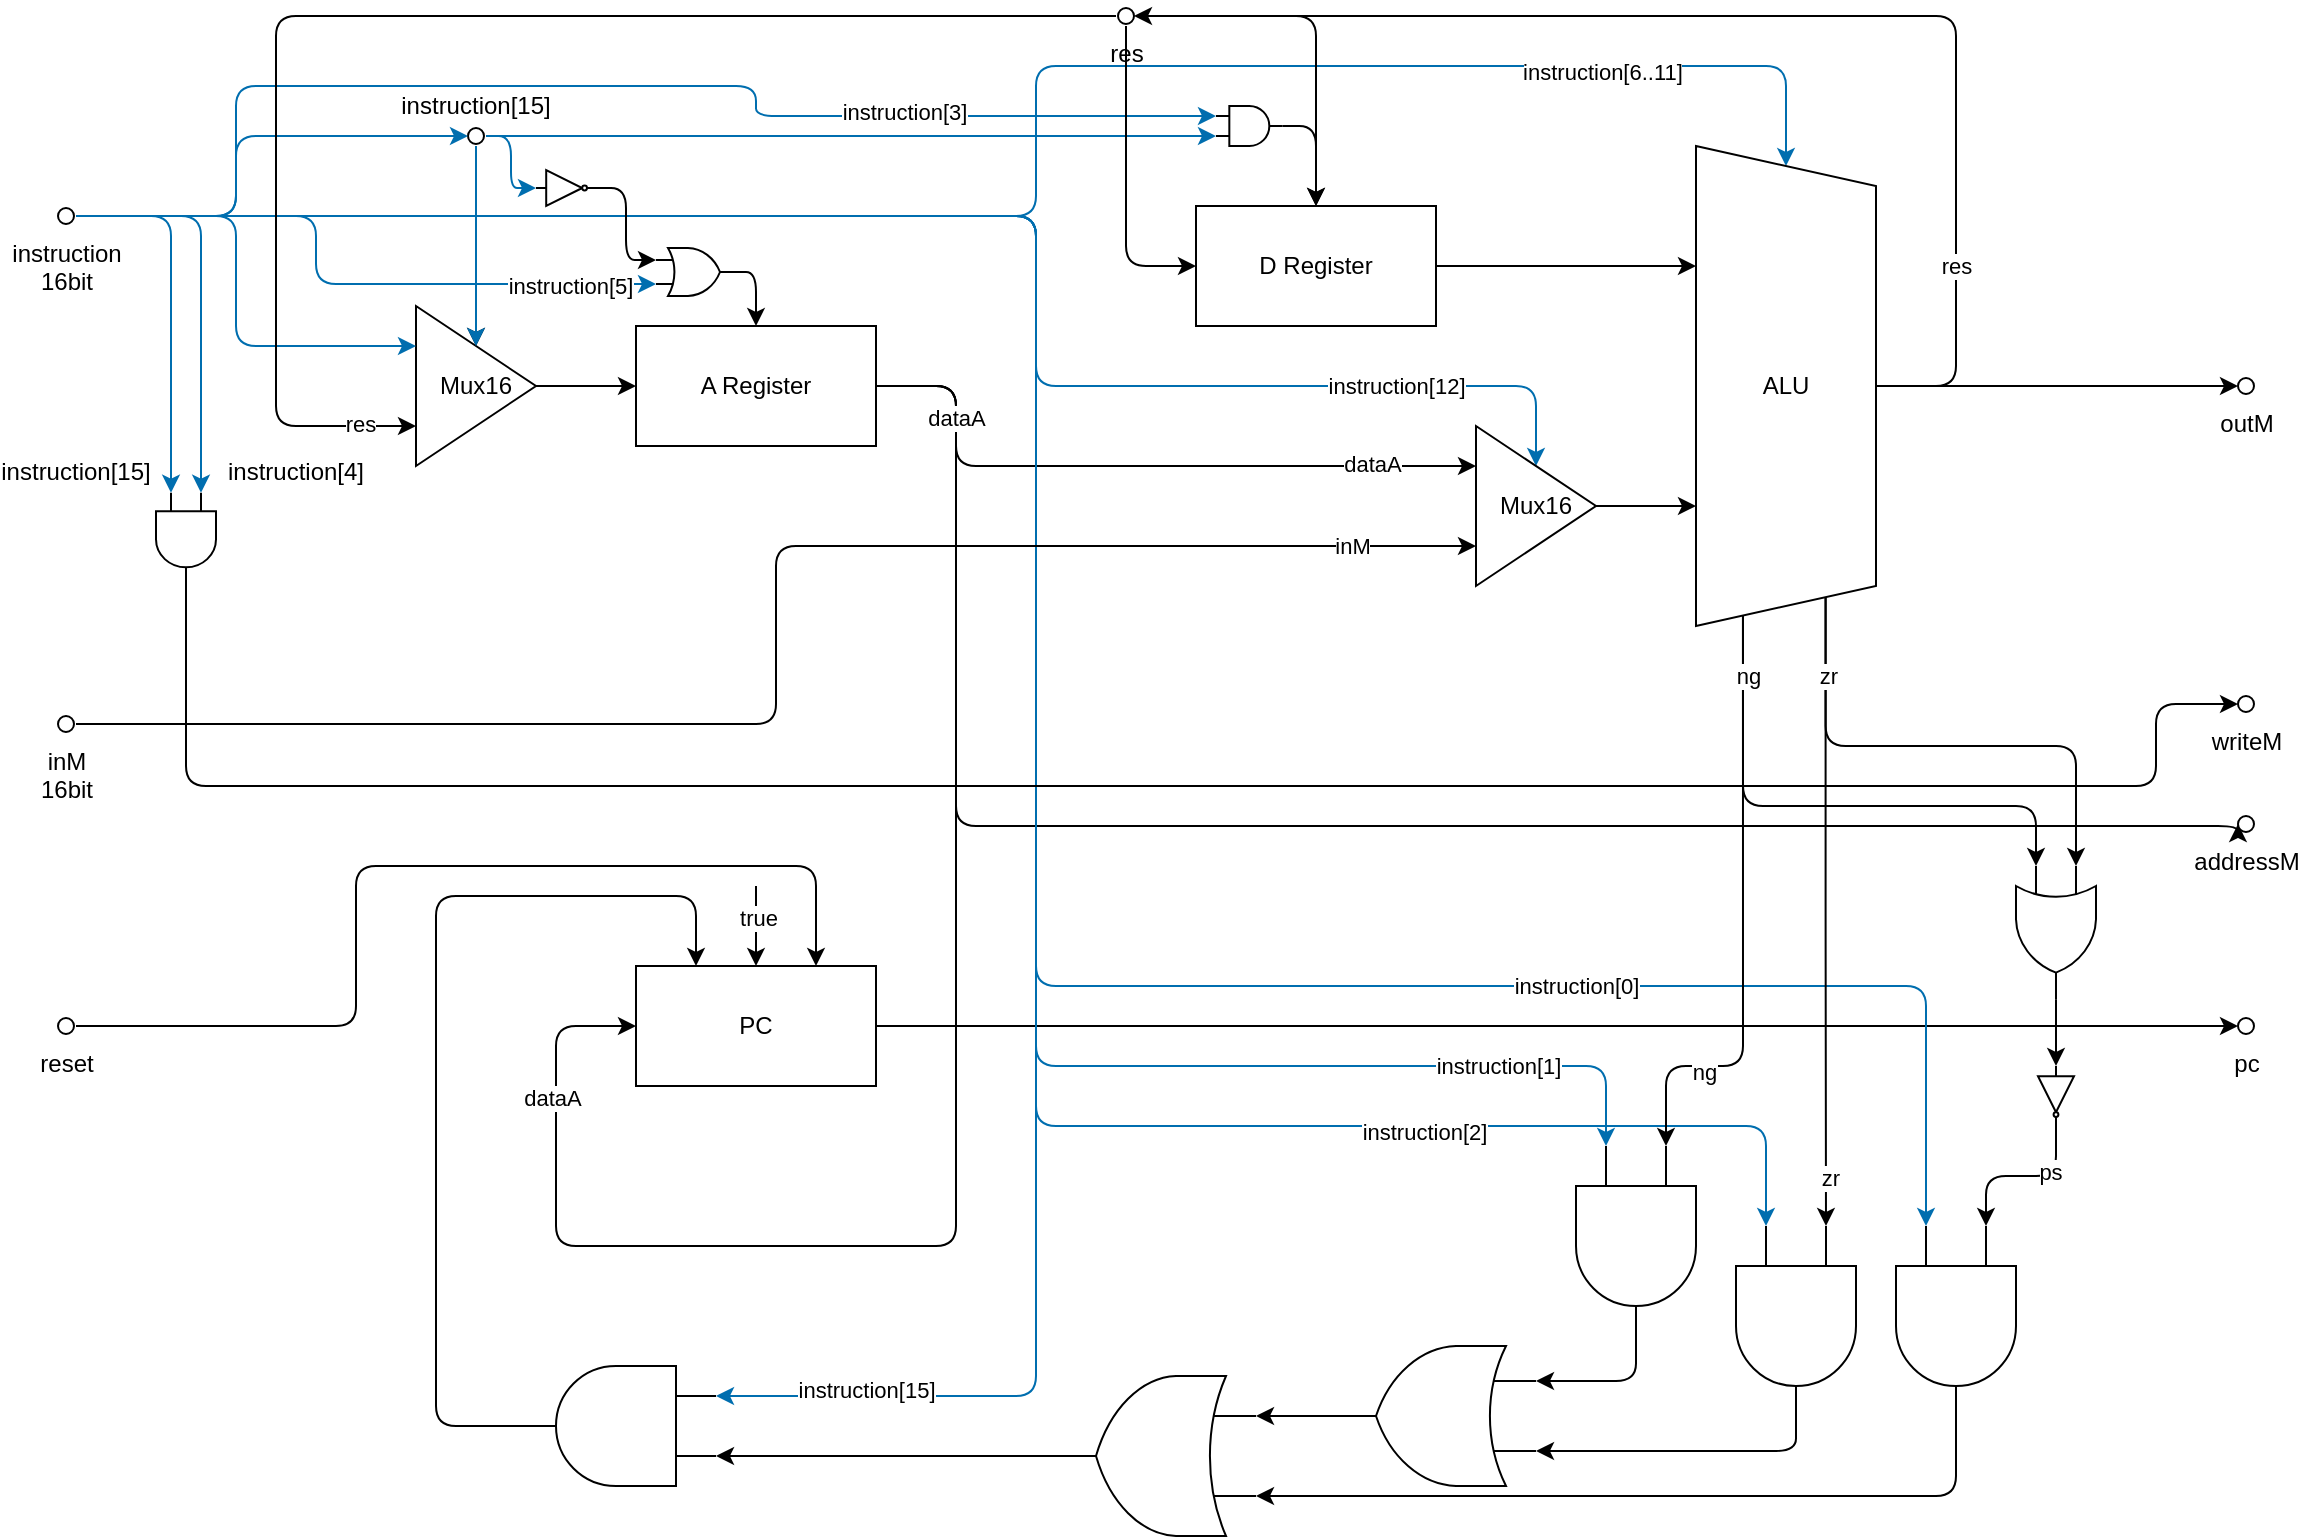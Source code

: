 <mxfile>
    <diagram id="56UHl8UKCO1E0wwjTOy8" name="Page-1">
        <mxGraphModel dx="641" dy="593" grid="1" gridSize="10" guides="1" tooltips="1" connect="1" arrows="1" fold="1" page="1" pageScale="1" pageWidth="1169" pageHeight="827" math="0" shadow="0">
            <root>
                <mxCell id="0"/>
                <mxCell id="1" parent="0"/>
                <mxCell id="130" style="edgeStyle=orthogonalEdgeStyle;html=1;entryX=0.1;entryY=0.5;entryDx=0;entryDy=0;entryPerimeter=0;" parent="1" source="9" target="129" edge="1">
                    <mxGeometry relative="1" as="geometry"/>
                </mxCell>
                <mxCell id="9" value="PC" style="rounded=0;whiteSpace=wrap;html=1;" parent="1" vertex="1">
                    <mxGeometry x="320" y="490" width="120" height="60" as="geometry"/>
                </mxCell>
                <mxCell id="196" style="edgeStyle=orthogonalEdgeStyle;html=1;entryX=0.75;entryY=0;entryDx=0;entryDy=0;" parent="1" source="10" target="9" edge="1">
                    <mxGeometry relative="1" as="geometry">
                        <Array as="points">
                            <mxPoint x="180" y="520"/>
                            <mxPoint x="180" y="440"/>
                            <mxPoint x="410" y="440"/>
                        </Array>
                    </mxGeometry>
                </mxCell>
                <mxCell id="10" value="reset" style="verticalLabelPosition=bottom;shadow=0;dashed=0;align=center;html=1;verticalAlign=top;shape=mxgraph.electrical.logic_gates.inverting_contact;" parent="1" vertex="1">
                    <mxGeometry x="30" y="515" width="10" height="10" as="geometry"/>
                </mxCell>
                <mxCell id="129" value="pc" style="verticalLabelPosition=bottom;shadow=0;dashed=0;align=center;html=1;verticalAlign=top;shape=mxgraph.electrical.logic_gates.inverting_contact;" parent="1" vertex="1">
                    <mxGeometry x="1120" y="515" width="10" height="10" as="geometry"/>
                </mxCell>
                <mxCell id="169" style="edgeStyle=orthogonalEdgeStyle;html=1;entryX=0;entryY=0.5;entryDx=0;entryDy=0;" parent="1" source="167" target="168" edge="1">
                    <mxGeometry relative="1" as="geometry"/>
                </mxCell>
                <mxCell id="167" value="Mux16" style="triangle;whiteSpace=wrap;html=1;" parent="1" vertex="1">
                    <mxGeometry x="210" y="160" width="60" height="80" as="geometry"/>
                </mxCell>
                <mxCell id="224" style="edgeStyle=orthogonalEdgeStyle;html=1;entryX=0;entryY=0.25;entryDx=0;entryDy=0;" parent="1" source="168" target="220" edge="1">
                    <mxGeometry relative="1" as="geometry">
                        <Array as="points">
                            <mxPoint x="480" y="200"/>
                            <mxPoint x="480" y="240"/>
                        </Array>
                    </mxGeometry>
                </mxCell>
                <mxCell id="228" value="dataA" style="edgeLabel;html=1;align=center;verticalAlign=middle;resizable=0;points=[];" parent="224" vertex="1" connectable="0">
                    <mxGeometry x="0.694" y="1" relative="1" as="geometry">
                        <mxPoint as="offset"/>
                    </mxGeometry>
                </mxCell>
                <mxCell id="305" style="edgeStyle=orthogonalEdgeStyle;html=1;entryX=0.1;entryY=0.5;entryDx=0;entryDy=0;entryPerimeter=0;" parent="1" source="168" target="304" edge="1">
                    <mxGeometry relative="1" as="geometry">
                        <Array as="points">
                            <mxPoint x="480" y="200"/>
                            <mxPoint x="480" y="420"/>
                            <mxPoint x="1121" y="420"/>
                        </Array>
                    </mxGeometry>
                </mxCell>
                <mxCell id="168" value="A Register" style="rounded=0;whiteSpace=wrap;html=1;" parent="1" vertex="1">
                    <mxGeometry x="320" y="170" width="120" height="60" as="geometry"/>
                </mxCell>
                <mxCell id="173" value="" style="edgeStyle=orthogonalEdgeStyle;html=1;" parent="1" source="170" target="167" edge="1">
                    <mxGeometry relative="1" as="geometry"/>
                </mxCell>
                <mxCell id="174" value="" style="edgeStyle=orthogonalEdgeStyle;html=1;fillColor=#1ba1e2;strokeColor=#006EAF;" parent="1" source="170" target="167" edge="1">
                    <mxGeometry relative="1" as="geometry"/>
                </mxCell>
                <mxCell id="297" style="edgeStyle=orthogonalEdgeStyle;html=1;entryX=0;entryY=0.75;entryDx=0;entryDy=0;entryPerimeter=0;fillColor=#1ba1e2;strokeColor=#006EAF;" parent="1" source="170" target="293" edge="1">
                    <mxGeometry relative="1" as="geometry"/>
                </mxCell>
                <mxCell id="334" style="edgeStyle=orthogonalEdgeStyle;html=1;entryX=0;entryY=0.5;entryDx=0;entryDy=0;entryPerimeter=0;fillColor=#1ba1e2;strokeColor=#006EAF;" parent="1" source="170" target="333" edge="1">
                    <mxGeometry relative="1" as="geometry"/>
                </mxCell>
                <mxCell id="170" value="" style="verticalLabelPosition=bottom;shadow=0;dashed=0;align=center;html=1;verticalAlign=top;shape=mxgraph.electrical.logic_gates.inverting_contact;" parent="1" vertex="1">
                    <mxGeometry x="235" y="70" width="10" height="10" as="geometry"/>
                </mxCell>
                <mxCell id="178" style="edgeStyle=orthogonalEdgeStyle;html=1;entryX=0;entryY=0.25;entryDx=0;entryDy=0;fillColor=#1ba1e2;strokeColor=#006EAF;" parent="1" source="177" target="167" edge="1">
                    <mxGeometry relative="1" as="geometry">
                        <Array as="points">
                            <mxPoint x="120" y="115"/>
                            <mxPoint x="120" y="180"/>
                        </Array>
                    </mxGeometry>
                </mxCell>
                <mxCell id="222" style="edgeStyle=orthogonalEdgeStyle;html=1;entryX=0.5;entryY=0;entryDx=0;entryDy=0;fillColor=#1ba1e2;strokeColor=#006EAF;" parent="1" source="177" target="220" edge="1">
                    <mxGeometry relative="1" as="geometry">
                        <Array as="points">
                            <mxPoint x="520" y="115"/>
                            <mxPoint x="520" y="200"/>
                            <mxPoint x="770" y="200"/>
                        </Array>
                    </mxGeometry>
                </mxCell>
                <mxCell id="223" value="instruction[12]" style="edgeLabel;html=1;align=center;verticalAlign=middle;resizable=0;points=[];" parent="222" vertex="1" connectable="0">
                    <mxGeometry x="0.741" relative="1" as="geometry">
                        <mxPoint as="offset"/>
                    </mxGeometry>
                </mxCell>
                <mxCell id="231" style="edgeStyle=orthogonalEdgeStyle;html=1;entryX=0;entryY=0.5;entryDx=0;entryDy=0;fillColor=#1ba1e2;strokeColor=#006EAF;" parent="1" source="177" target="218" edge="1">
                    <mxGeometry relative="1" as="geometry">
                        <Array as="points">
                            <mxPoint x="520" y="115"/>
                            <mxPoint x="520" y="40"/>
                            <mxPoint x="895" y="40"/>
                        </Array>
                    </mxGeometry>
                </mxCell>
                <mxCell id="232" value="instruction[6..11]" style="edgeLabel;html=1;align=center;verticalAlign=middle;resizable=0;points=[];" parent="231" vertex="1" connectable="0">
                    <mxGeometry x="0.709" y="-3" relative="1" as="geometry">
                        <mxPoint as="offset"/>
                    </mxGeometry>
                </mxCell>
                <mxCell id="239" style="edgeStyle=orthogonalEdgeStyle;html=1;fillColor=#1ba1e2;strokeColor=#006EAF;entryX=0;entryY=0.75;entryDx=0;entryDy=0;entryPerimeter=0;" parent="1" source="177" target="238" edge="1">
                    <mxGeometry relative="1" as="geometry">
                        <mxPoint x="520" y="710" as="targetPoint"/>
                        <Array as="points">
                            <mxPoint x="520" y="115"/>
                            <mxPoint x="520" y="540"/>
                            <mxPoint x="805" y="540"/>
                        </Array>
                    </mxGeometry>
                </mxCell>
                <mxCell id="241" value="instruction[1]" style="edgeLabel;html=1;align=center;verticalAlign=middle;resizable=0;points=[];" parent="239" vertex="1" connectable="0">
                    <mxGeometry x="0.847" relative="1" as="geometry">
                        <mxPoint as="offset"/>
                    </mxGeometry>
                </mxCell>
                <mxCell id="243" style="edgeStyle=orthogonalEdgeStyle;html=1;entryX=0;entryY=0.75;entryDx=0;entryDy=0;entryPerimeter=0;fillColor=#1ba1e2;strokeColor=#006EAF;" parent="1" source="177" target="242" edge="1">
                    <mxGeometry relative="1" as="geometry">
                        <Array as="points">
                            <mxPoint x="520" y="115"/>
                            <mxPoint x="520" y="570"/>
                            <mxPoint x="885" y="570"/>
                        </Array>
                    </mxGeometry>
                </mxCell>
                <mxCell id="244" value="instruction[2]" style="edgeLabel;html=1;align=center;verticalAlign=middle;resizable=0;points=[];" parent="243" vertex="1" connectable="0">
                    <mxGeometry x="0.672" y="-3" relative="1" as="geometry">
                        <mxPoint as="offset"/>
                    </mxGeometry>
                </mxCell>
                <mxCell id="246" style="edgeStyle=orthogonalEdgeStyle;html=1;entryX=0;entryY=0.75;entryDx=0;entryDy=0;entryPerimeter=0;fillColor=#1ba1e2;strokeColor=#006EAF;" parent="1" source="177" target="245" edge="1">
                    <mxGeometry relative="1" as="geometry">
                        <Array as="points">
                            <mxPoint x="520" y="115"/>
                            <mxPoint x="520" y="500"/>
                            <mxPoint x="965" y="500"/>
                        </Array>
                    </mxGeometry>
                </mxCell>
                <mxCell id="247" value="instruction[0]" style="edgeLabel;html=1;align=center;verticalAlign=middle;resizable=0;points=[];" parent="246" vertex="1" connectable="0">
                    <mxGeometry x="0.587" relative="1" as="geometry">
                        <mxPoint as="offset"/>
                    </mxGeometry>
                </mxCell>
                <mxCell id="265" style="edgeStyle=orthogonalEdgeStyle;html=1;entryX=0;entryY=0.75;entryDx=0;entryDy=0;entryPerimeter=0;fillColor=#1ba1e2;strokeColor=#006EAF;" parent="1" source="177" target="264" edge="1">
                    <mxGeometry relative="1" as="geometry">
                        <Array as="points">
                            <mxPoint x="520" y="115"/>
                            <mxPoint x="520" y="705"/>
                        </Array>
                    </mxGeometry>
                </mxCell>
                <mxCell id="266" value="instruction[15]" style="edgeLabel;html=1;align=center;verticalAlign=middle;resizable=0;points=[];" parent="265" vertex="1" connectable="0">
                    <mxGeometry x="0.878" y="-3" relative="1" as="geometry">
                        <mxPoint as="offset"/>
                    </mxGeometry>
                </mxCell>
                <mxCell id="279" style="edgeStyle=orthogonalEdgeStyle;html=1;entryX=0.1;entryY=0.5;entryDx=0;entryDy=0;entryPerimeter=0;fillColor=#1ba1e2;strokeColor=#006EAF;" parent="1" source="177" target="170" edge="1">
                    <mxGeometry relative="1" as="geometry">
                        <Array as="points">
                            <mxPoint x="120" y="115"/>
                            <mxPoint x="120" y="75"/>
                        </Array>
                    </mxGeometry>
                </mxCell>
                <mxCell id="299" style="edgeStyle=orthogonalEdgeStyle;html=1;entryX=0;entryY=0.25;entryDx=0;entryDy=0;entryPerimeter=0;fillColor=#1ba1e2;strokeColor=#006EAF;" parent="1" source="177" target="293" edge="1">
                    <mxGeometry relative="1" as="geometry">
                        <Array as="points">
                            <mxPoint x="120" y="115"/>
                            <mxPoint x="120" y="50"/>
                            <mxPoint x="380" y="50"/>
                            <mxPoint x="380" y="65"/>
                        </Array>
                    </mxGeometry>
                </mxCell>
                <mxCell id="302" value="instruction[3]" style="edgeLabel;html=1;align=center;verticalAlign=middle;resizable=0;points=[];" parent="299" vertex="1" connectable="0">
                    <mxGeometry x="0.52" y="2" relative="1" as="geometry">
                        <mxPoint as="offset"/>
                    </mxGeometry>
                </mxCell>
                <mxCell id="308" style="edgeStyle=orthogonalEdgeStyle;html=1;entryX=0;entryY=0.25;entryDx=0;entryDy=0;entryPerimeter=0;fillColor=#1ba1e2;strokeColor=#006EAF;" parent="1" source="177" target="306" edge="1">
                    <mxGeometry relative="1" as="geometry"/>
                </mxCell>
                <mxCell id="309" style="edgeStyle=orthogonalEdgeStyle;html=1;entryX=0;entryY=0.75;entryDx=0;entryDy=0;entryPerimeter=0;fillColor=#1ba1e2;strokeColor=#006EAF;" parent="1" source="177" target="306" edge="1">
                    <mxGeometry relative="1" as="geometry"/>
                </mxCell>
                <mxCell id="330" style="edgeStyle=orthogonalEdgeStyle;html=1;entryX=0;entryY=0.75;entryDx=0;entryDy=0;entryPerimeter=0;fillColor=#1ba1e2;strokeColor=#006EAF;" parent="1" source="177" target="318" edge="1">
                    <mxGeometry relative="1" as="geometry">
                        <Array as="points">
                            <mxPoint x="160" y="115"/>
                            <mxPoint x="160" y="149"/>
                        </Array>
                    </mxGeometry>
                </mxCell>
                <mxCell id="332" value="instruction[5]" style="edgeLabel;html=1;align=center;verticalAlign=middle;resizable=0;points=[];" parent="330" vertex="1" connectable="0">
                    <mxGeometry x="0.733" y="-1" relative="1" as="geometry">
                        <mxPoint as="offset"/>
                    </mxGeometry>
                </mxCell>
                <mxCell id="177" value="instruction&lt;br&gt;16bit" style="verticalLabelPosition=bottom;shadow=0;dashed=0;align=center;html=1;verticalAlign=top;shape=mxgraph.electrical.logic_gates.inverting_contact;" parent="1" vertex="1">
                    <mxGeometry x="30" y="110" width="10" height="10" as="geometry"/>
                </mxCell>
                <mxCell id="188" style="edgeStyle=orthogonalEdgeStyle;html=1;entryX=0.1;entryY=0.5;entryDx=0;entryDy=0;entryPerimeter=0;exitX=0.5;exitY=0;exitDx=0;exitDy=0;" parent="1" source="218" target="187" edge="1">
                    <mxGeometry relative="1" as="geometry">
                        <mxPoint x="280" y="369" as="sourcePoint"/>
                    </mxGeometry>
                </mxCell>
                <mxCell id="186" style="edgeStyle=orthogonalEdgeStyle;html=1;entryX=0;entryY=0.75;entryDx=0;entryDy=0;" parent="1" source="185" target="220" edge="1">
                    <mxGeometry relative="1" as="geometry">
                        <mxPoint x="160" y="369" as="targetPoint"/>
                    </mxGeometry>
                </mxCell>
                <mxCell id="271" value="inM" style="edgeLabel;html=1;align=center;verticalAlign=middle;resizable=0;points=[];" parent="186" vertex="1" connectable="0">
                    <mxGeometry x="0.843" relative="1" as="geometry">
                        <mxPoint as="offset"/>
                    </mxGeometry>
                </mxCell>
                <mxCell id="185" value="inM&lt;br&gt;16bit" style="verticalLabelPosition=bottom;shadow=0;dashed=0;align=center;html=1;verticalAlign=top;shape=mxgraph.electrical.logic_gates.inverting_contact;" parent="1" vertex="1">
                    <mxGeometry x="30" y="364" width="10" height="10" as="geometry"/>
                </mxCell>
                <mxCell id="187" value="outM" style="verticalLabelPosition=bottom;shadow=0;dashed=0;align=center;html=1;verticalAlign=top;shape=mxgraph.electrical.logic_gates.inverting_contact;" parent="1" vertex="1">
                    <mxGeometry x="1120" y="195" width="10" height="10" as="geometry"/>
                </mxCell>
                <mxCell id="219" style="edgeStyle=orthogonalEdgeStyle;html=1;entryX=0.25;entryY=1;entryDx=0;entryDy=0;" parent="1" source="189" target="218" edge="1">
                    <mxGeometry relative="1" as="geometry"/>
                </mxCell>
                <mxCell id="189" value="D Register" style="rounded=0;whiteSpace=wrap;html=1;" parent="1" vertex="1">
                    <mxGeometry x="600" y="110" width="120" height="60" as="geometry"/>
                </mxCell>
                <mxCell id="203" style="edgeStyle=orthogonalEdgeStyle;html=1;exitX=1;exitY=0.5;exitDx=0;exitDy=0;entryX=0;entryY=0.5;entryDx=0;entryDy=0;" parent="1" source="168" target="9" edge="1">
                    <mxGeometry relative="1" as="geometry">
                        <mxPoint x="559" y="200" as="sourcePoint"/>
                        <Array as="points">
                            <mxPoint x="480" y="200"/>
                            <mxPoint x="480" y="630"/>
                            <mxPoint x="280" y="630"/>
                            <mxPoint x="280" y="520"/>
                        </Array>
                    </mxGeometry>
                </mxCell>
                <mxCell id="225" value="dataA" style="edgeLabel;html=1;align=center;verticalAlign=middle;resizable=0;points=[];" parent="203" vertex="1" connectable="0">
                    <mxGeometry x="-0.864" relative="1" as="geometry">
                        <mxPoint as="offset"/>
                    </mxGeometry>
                </mxCell>
                <mxCell id="227" value="dataA" style="edgeLabel;html=1;align=center;verticalAlign=middle;resizable=0;points=[];" parent="203" vertex="1" connectable="0">
                    <mxGeometry x="0.815" y="2" relative="1" as="geometry">
                        <mxPoint as="offset"/>
                    </mxGeometry>
                </mxCell>
                <mxCell id="198" value="" style="endArrow=classic;html=1;entryX=0.5;entryY=0;entryDx=0;entryDy=0;" parent="1" target="9" edge="1">
                    <mxGeometry width="50" height="50" relative="1" as="geometry">
                        <mxPoint x="380" y="450" as="sourcePoint"/>
                        <mxPoint x="350" y="430" as="targetPoint"/>
                    </mxGeometry>
                </mxCell>
                <mxCell id="199" value="true" style="edgeLabel;html=1;align=center;verticalAlign=middle;resizable=0;points=[];" parent="198" vertex="1" connectable="0">
                    <mxGeometry x="-0.225" y="1" relative="1" as="geometry">
                        <mxPoint as="offset"/>
                    </mxGeometry>
                </mxCell>
                <mxCell id="233" style="edgeStyle=orthogonalEdgeStyle;html=1;exitX=1;exitY=0.75;exitDx=0;exitDy=0;entryX=0;entryY=0.25;entryDx=0;entryDy=0;entryPerimeter=0;" parent="1" source="218" target="238" edge="1">
                    <mxGeometry relative="1" as="geometry">
                        <mxPoint x="873.478" y="560.0" as="targetPoint"/>
                        <Array as="points">
                            <mxPoint x="874" y="540"/>
                            <mxPoint x="835" y="540"/>
                        </Array>
                    </mxGeometry>
                </mxCell>
                <mxCell id="240" value="ng" style="edgeLabel;html=1;align=center;verticalAlign=middle;resizable=0;points=[];" parent="233" vertex="1" connectable="0">
                    <mxGeometry x="0.611" y="3" relative="1" as="geometry">
                        <mxPoint as="offset"/>
                    </mxGeometry>
                </mxCell>
                <mxCell id="234" style="edgeStyle=orthogonalEdgeStyle;html=1;exitX=1;exitY=0.25;exitDx=0;exitDy=0;entryX=0;entryY=0.25;entryDx=0;entryDy=0;entryPerimeter=0;" parent="1" source="218" target="242" edge="1">
                    <mxGeometry relative="1" as="geometry">
                        <mxPoint x="914.862" y="560" as="targetPoint"/>
                    </mxGeometry>
                </mxCell>
                <mxCell id="248" value="zr" style="edgeLabel;html=1;align=center;verticalAlign=middle;resizable=0;points=[];" parent="234" vertex="1" connectable="0">
                    <mxGeometry x="0.887" y="2" relative="1" as="geometry">
                        <mxPoint y="-7" as="offset"/>
                    </mxGeometry>
                </mxCell>
                <mxCell id="275" style="edgeStyle=orthogonalEdgeStyle;html=1;entryX=0.9;entryY=0.5;entryDx=0;entryDy=0;entryPerimeter=0;" parent="1" source="218" target="274" edge="1">
                    <mxGeometry relative="1" as="geometry">
                        <Array as="points">
                            <mxPoint x="980" y="200"/>
                            <mxPoint x="980" y="15"/>
                        </Array>
                    </mxGeometry>
                </mxCell>
                <mxCell id="276" value="res" style="edgeLabel;html=1;align=center;verticalAlign=middle;resizable=0;points=[];" parent="275" vertex="1" connectable="0">
                    <mxGeometry x="-0.684" relative="1" as="geometry">
                        <mxPoint as="offset"/>
                    </mxGeometry>
                </mxCell>
                <mxCell id="346" style="edgeStyle=orthogonalEdgeStyle;html=1;exitX=1;exitY=0.25;exitDx=0;exitDy=0;entryX=0;entryY=0.25;entryDx=0;entryDy=0;entryPerimeter=0;" edge="1" parent="1" source="218" target="343">
                    <mxGeometry relative="1" as="geometry">
                        <Array as="points">
                            <mxPoint x="915" y="380"/>
                            <mxPoint x="1040" y="380"/>
                        </Array>
                    </mxGeometry>
                </mxCell>
                <mxCell id="349" value="zr" style="edgeLabel;html=1;align=center;verticalAlign=middle;resizable=0;points=[];" vertex="1" connectable="0" parent="346">
                    <mxGeometry x="-0.697" y="1" relative="1" as="geometry">
                        <mxPoint as="offset"/>
                    </mxGeometry>
                </mxCell>
                <mxCell id="347" style="edgeStyle=orthogonalEdgeStyle;html=1;exitX=1;exitY=0.75;exitDx=0;exitDy=0;entryX=0;entryY=0.75;entryDx=0;entryDy=0;entryPerimeter=0;" edge="1" parent="1" source="218" target="343">
                    <mxGeometry relative="1" as="geometry">
                        <Array as="points">
                            <mxPoint x="873" y="410"/>
                            <mxPoint x="1020" y="410"/>
                        </Array>
                    </mxGeometry>
                </mxCell>
                <mxCell id="348" value="ng" style="edgeLabel;html=1;align=center;verticalAlign=middle;resizable=0;points=[];" vertex="1" connectable="0" parent="347">
                    <mxGeometry x="-0.778" y="2" relative="1" as="geometry">
                        <mxPoint as="offset"/>
                    </mxGeometry>
                </mxCell>
                <mxCell id="218" value="ALU" style="shape=trapezoid;perimeter=trapezoidPerimeter;whiteSpace=wrap;html=1;fixedSize=1;direction=south;" parent="1" vertex="1">
                    <mxGeometry x="850" y="80" width="90" height="240" as="geometry"/>
                </mxCell>
                <mxCell id="221" style="edgeStyle=orthogonalEdgeStyle;html=1;entryX=0.75;entryY=1;entryDx=0;entryDy=0;" parent="1" source="220" target="218" edge="1">
                    <mxGeometry relative="1" as="geometry"/>
                </mxCell>
                <mxCell id="220" value="Mux16" style="triangle;whiteSpace=wrap;html=1;" parent="1" vertex="1">
                    <mxGeometry x="740" y="220" width="60" height="80" as="geometry"/>
                </mxCell>
                <mxCell id="257" style="edgeStyle=orthogonalEdgeStyle;html=1;exitX=1;exitY=0.5;exitDx=0;exitDy=0;exitPerimeter=0;entryX=0;entryY=0.75;entryDx=0;entryDy=0;entryPerimeter=0;" parent="1" source="238" target="256" edge="1">
                    <mxGeometry relative="1" as="geometry"/>
                </mxCell>
                <mxCell id="238" value="" style="verticalLabelPosition=bottom;shadow=0;dashed=0;align=center;html=1;verticalAlign=top;shape=mxgraph.electrical.logic_gates.logic_gate;operation=and;direction=south;" parent="1" vertex="1">
                    <mxGeometry x="790" y="580" width="60" height="100" as="geometry"/>
                </mxCell>
                <mxCell id="259" style="edgeStyle=orthogonalEdgeStyle;html=1;exitX=1;exitY=0.5;exitDx=0;exitDy=0;exitPerimeter=0;entryX=0;entryY=0.25;entryDx=0;entryDy=0;entryPerimeter=0;" parent="1" source="242" target="256" edge="1">
                    <mxGeometry relative="1" as="geometry"/>
                </mxCell>
                <mxCell id="242" value="" style="verticalLabelPosition=bottom;shadow=0;dashed=0;align=center;html=1;verticalAlign=top;shape=mxgraph.electrical.logic_gates.logic_gate;operation=and;direction=south;" parent="1" vertex="1">
                    <mxGeometry x="870" y="620" width="60" height="100" as="geometry"/>
                </mxCell>
                <mxCell id="262" style="edgeStyle=orthogonalEdgeStyle;html=1;exitX=1;exitY=0.5;exitDx=0;exitDy=0;exitPerimeter=0;entryX=0;entryY=0.25;entryDx=0;entryDy=0;entryPerimeter=0;" parent="1" source="245" target="260" edge="1">
                    <mxGeometry relative="1" as="geometry"/>
                </mxCell>
                <mxCell id="245" value="" style="verticalLabelPosition=bottom;shadow=0;dashed=0;align=center;html=1;verticalAlign=top;shape=mxgraph.electrical.logic_gates.logic_gate;operation=and;direction=south;fontStyle=1" parent="1" vertex="1">
                    <mxGeometry x="950" y="620" width="60" height="100" as="geometry"/>
                </mxCell>
                <mxCell id="261" style="edgeStyle=orthogonalEdgeStyle;html=1;exitX=1;exitY=0.5;exitDx=0;exitDy=0;exitPerimeter=0;entryX=0;entryY=0.75;entryDx=0;entryDy=0;entryPerimeter=0;" parent="1" source="256" target="260" edge="1">
                    <mxGeometry relative="1" as="geometry"/>
                </mxCell>
                <mxCell id="256" value="" style="verticalLabelPosition=bottom;shadow=0;dashed=0;align=center;html=1;verticalAlign=top;shape=mxgraph.electrical.logic_gates.logic_gate;operation=or;direction=west;" parent="1" vertex="1">
                    <mxGeometry x="670" y="680" width="100" height="70" as="geometry"/>
                </mxCell>
                <mxCell id="263" style="edgeStyle=orthogonalEdgeStyle;html=1;exitX=1;exitY=0.5;exitDx=0;exitDy=0;exitPerimeter=0;entryX=0;entryY=0.25;entryDx=0;entryDy=0;entryPerimeter=0;" parent="1" source="260" target="264" edge="1">
                    <mxGeometry relative="1" as="geometry">
                        <mxPoint x="260.0" y="735.059" as="targetPoint"/>
                    </mxGeometry>
                </mxCell>
                <mxCell id="260" value="" style="verticalLabelPosition=bottom;shadow=0;dashed=0;align=center;html=1;verticalAlign=top;shape=mxgraph.electrical.logic_gates.logic_gate;operation=or;direction=west;" parent="1" vertex="1">
                    <mxGeometry x="530" y="695" width="100" height="80" as="geometry"/>
                </mxCell>
                <mxCell id="267" style="edgeStyle=orthogonalEdgeStyle;html=1;entryX=0.25;entryY=0;entryDx=0;entryDy=0;" parent="1" source="264" target="9" edge="1">
                    <mxGeometry relative="1" as="geometry">
                        <mxPoint x="291" y="455" as="targetPoint"/>
                        <Array as="points">
                            <mxPoint x="220" y="720"/>
                            <mxPoint x="220" y="455"/>
                            <mxPoint x="350" y="455"/>
                        </Array>
                    </mxGeometry>
                </mxCell>
                <mxCell id="264" value="" style="verticalLabelPosition=bottom;shadow=0;dashed=0;align=center;html=1;verticalAlign=top;shape=mxgraph.electrical.logic_gates.logic_gate;operation=and;direction=west;" parent="1" vertex="1">
                    <mxGeometry x="260" y="690" width="100" height="60" as="geometry"/>
                </mxCell>
                <mxCell id="277" style="edgeStyle=orthogonalEdgeStyle;html=1;entryX=0;entryY=0.75;entryDx=0;entryDy=0;" parent="1" source="274" target="167" edge="1">
                    <mxGeometry relative="1" as="geometry">
                        <mxPoint x="120" y="220" as="targetPoint"/>
                        <Array as="points">
                            <mxPoint x="140" y="15"/>
                            <mxPoint x="140" y="220"/>
                        </Array>
                    </mxGeometry>
                </mxCell>
                <mxCell id="278" value="res" style="edgeLabel;html=1;align=center;verticalAlign=middle;resizable=0;points=[];" parent="277" vertex="1" connectable="0">
                    <mxGeometry x="0.918" y="1" relative="1" as="geometry">
                        <mxPoint as="offset"/>
                    </mxGeometry>
                </mxCell>
                <mxCell id="337" style="edgeStyle=orthogonalEdgeStyle;html=1;entryX=0;entryY=0.5;entryDx=0;entryDy=0;" parent="1" source="274" target="189" edge="1">
                    <mxGeometry relative="1" as="geometry">
                        <Array as="points">
                            <mxPoint x="565" y="140"/>
                        </Array>
                    </mxGeometry>
                </mxCell>
                <mxCell id="338" value="" style="edgeStyle=orthogonalEdgeStyle;html=1;" parent="1" source="274" target="189" edge="1">
                    <mxGeometry relative="1" as="geometry"/>
                </mxCell>
                <mxCell id="274" value="res" style="verticalLabelPosition=bottom;shadow=0;dashed=0;align=center;html=1;verticalAlign=top;shape=mxgraph.electrical.logic_gates.inverting_contact;" parent="1" vertex="1">
                    <mxGeometry x="560" y="10" width="10" height="10" as="geometry"/>
                </mxCell>
                <mxCell id="284" value="instruction[15]" style="text;html=1;strokeColor=none;fillColor=none;align=center;verticalAlign=middle;whiteSpace=wrap;rounded=0;" parent="1" vertex="1">
                    <mxGeometry x="220" y="50" width="40" height="20" as="geometry"/>
                </mxCell>
                <mxCell id="298" style="edgeStyle=orthogonalEdgeStyle;html=1;entryX=0.5;entryY=0;entryDx=0;entryDy=0;exitX=1;exitY=0.5;exitDx=0;exitDy=0;exitPerimeter=0;" parent="1" source="293" target="189" edge="1">
                    <mxGeometry relative="1" as="geometry"/>
                </mxCell>
                <mxCell id="293" value="" style="verticalLabelPosition=bottom;shadow=0;dashed=0;align=center;html=1;verticalAlign=top;shape=mxgraph.electrical.logic_gates.logic_gate;operation=and;direction=east;" parent="1" vertex="1">
                    <mxGeometry x="610.0" y="60.0" width="33.33" height="20" as="geometry"/>
                </mxCell>
                <mxCell id="304" value="addressM" style="verticalLabelPosition=bottom;shadow=0;dashed=0;align=center;html=1;verticalAlign=top;shape=mxgraph.electrical.logic_gates.inverting_contact;" parent="1" vertex="1">
                    <mxGeometry x="1120" y="414" width="10" height="10" as="geometry"/>
                </mxCell>
                <mxCell id="316" style="edgeStyle=orthogonalEdgeStyle;html=1;entryX=0.1;entryY=0.5;entryDx=0;entryDy=0;entryPerimeter=0;" parent="1" source="306" target="315" edge="1">
                    <mxGeometry relative="1" as="geometry">
                        <Array as="points">
                            <mxPoint x="95" y="400"/>
                            <mxPoint x="1080" y="400"/>
                            <mxPoint x="1080" y="359"/>
                        </Array>
                    </mxGeometry>
                </mxCell>
                <mxCell id="306" value="" style="verticalLabelPosition=bottom;shadow=0;dashed=0;align=center;html=1;verticalAlign=top;shape=mxgraph.electrical.logic_gates.logic_gate;operation=and;direction=south;" parent="1" vertex="1">
                    <mxGeometry x="80" y="253.34" width="30" height="46.66" as="geometry"/>
                </mxCell>
                <mxCell id="310" value="instruction[15]" style="text;html=1;strokeColor=none;fillColor=none;align=center;verticalAlign=middle;whiteSpace=wrap;rounded=0;" parent="1" vertex="1">
                    <mxGeometry x="20" y="233.34" width="40" height="20" as="geometry"/>
                </mxCell>
                <mxCell id="311" value="instruction[4]" style="text;html=1;strokeColor=none;fillColor=none;align=center;verticalAlign=middle;whiteSpace=wrap;rounded=0;" parent="1" vertex="1">
                    <mxGeometry x="130" y="233.34" width="40" height="20" as="geometry"/>
                </mxCell>
                <mxCell id="315" value="writeM" style="verticalLabelPosition=bottom;shadow=0;dashed=0;align=center;html=1;verticalAlign=top;shape=mxgraph.electrical.logic_gates.inverting_contact;" parent="1" vertex="1">
                    <mxGeometry x="1120" y="354" width="10" height="10" as="geometry"/>
                </mxCell>
                <mxCell id="329" style="edgeStyle=orthogonalEdgeStyle;html=1;entryX=0.5;entryY=0;entryDx=0;entryDy=0;exitX=1;exitY=0.5;exitDx=0;exitDy=0;exitPerimeter=0;" parent="1" source="318" target="168" edge="1">
                    <mxGeometry relative="1" as="geometry"/>
                </mxCell>
                <mxCell id="318" value="" style="verticalLabelPosition=bottom;shadow=0;dashed=0;align=center;html=1;verticalAlign=top;shape=mxgraph.electrical.logic_gates.logic_gate;operation=or;" parent="1" vertex="1">
                    <mxGeometry x="330" y="131" width="40" height="24" as="geometry"/>
                </mxCell>
                <mxCell id="335" style="edgeStyle=orthogonalEdgeStyle;html=1;entryX=0;entryY=0.25;entryDx=0;entryDy=0;entryPerimeter=0;" parent="1" source="333" target="318" edge="1">
                    <mxGeometry relative="1" as="geometry"/>
                </mxCell>
                <mxCell id="333" value="" style="verticalLabelPosition=bottom;shadow=0;dashed=0;align=center;html=1;verticalAlign=top;shape=mxgraph.electrical.logic_gates.inverter_2" parent="1" vertex="1">
                    <mxGeometry x="270" y="92" width="30" height="18" as="geometry"/>
                </mxCell>
                <mxCell id="351" style="edgeStyle=orthogonalEdgeStyle;html=1;exitX=1;exitY=0.5;exitDx=0;exitDy=0;exitPerimeter=0;entryX=0;entryY=0.5;entryDx=0;entryDy=0;entryPerimeter=0;" edge="1" parent="1" source="343" target="350">
                    <mxGeometry relative="1" as="geometry"/>
                </mxCell>
                <mxCell id="343" value="" style="verticalLabelPosition=bottom;shadow=0;dashed=0;align=center;html=1;verticalAlign=top;shape=mxgraph.electrical.logic_gates.logic_gate;operation=or;direction=south;" vertex="1" parent="1">
                    <mxGeometry x="1010" y="440" width="40" height="66.67" as="geometry"/>
                </mxCell>
                <mxCell id="355" style="edgeStyle=orthogonalEdgeStyle;html=1;exitX=1;exitY=0.5;exitDx=0;exitDy=0;exitPerimeter=0;entryX=0;entryY=0.25;entryDx=0;entryDy=0;entryPerimeter=0;" edge="1" parent="1" source="350" target="245">
                    <mxGeometry relative="1" as="geometry"/>
                </mxCell>
                <mxCell id="356" value="ps" style="edgeLabel;html=1;align=center;verticalAlign=middle;resizable=0;points=[];" vertex="1" connectable="0" parent="355">
                    <mxGeometry x="-0.347" y="-2" relative="1" as="geometry">
                        <mxPoint as="offset"/>
                    </mxGeometry>
                </mxCell>
                <mxCell id="350" value="" style="verticalLabelPosition=bottom;shadow=0;dashed=0;align=center;html=1;verticalAlign=top;shape=mxgraph.electrical.logic_gates.inverter_2;direction=south;" vertex="1" parent="1">
                    <mxGeometry x="1021" y="540" width="18" height="30" as="geometry"/>
                </mxCell>
            </root>
        </mxGraphModel>
    </diagram>
</mxfile>